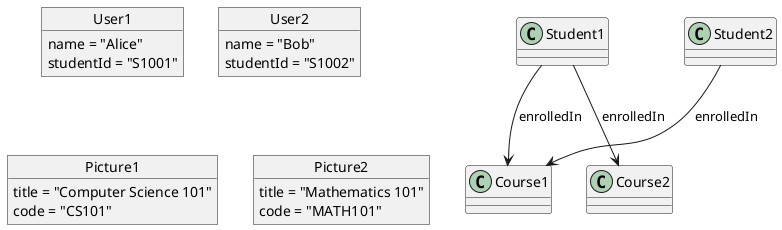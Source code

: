 @startuml ObjectDiagram
object User1 {
  name = "Alice"
  studentId = "S1001"
}
object User2 {
  name = "Bob"
  studentId = "S1002"
}


object Picture1 {
  title = "Computer Science 101"
  code = "CS101"
}
object Picture2 {
  title = "Mathematics 101"
  code = "MATH101"
}

Student1 --> Course1 : enrolledIn
Student2 --> Course1 : enrolledIn
Student1 --> Course2 : enrolledIn
@enduml